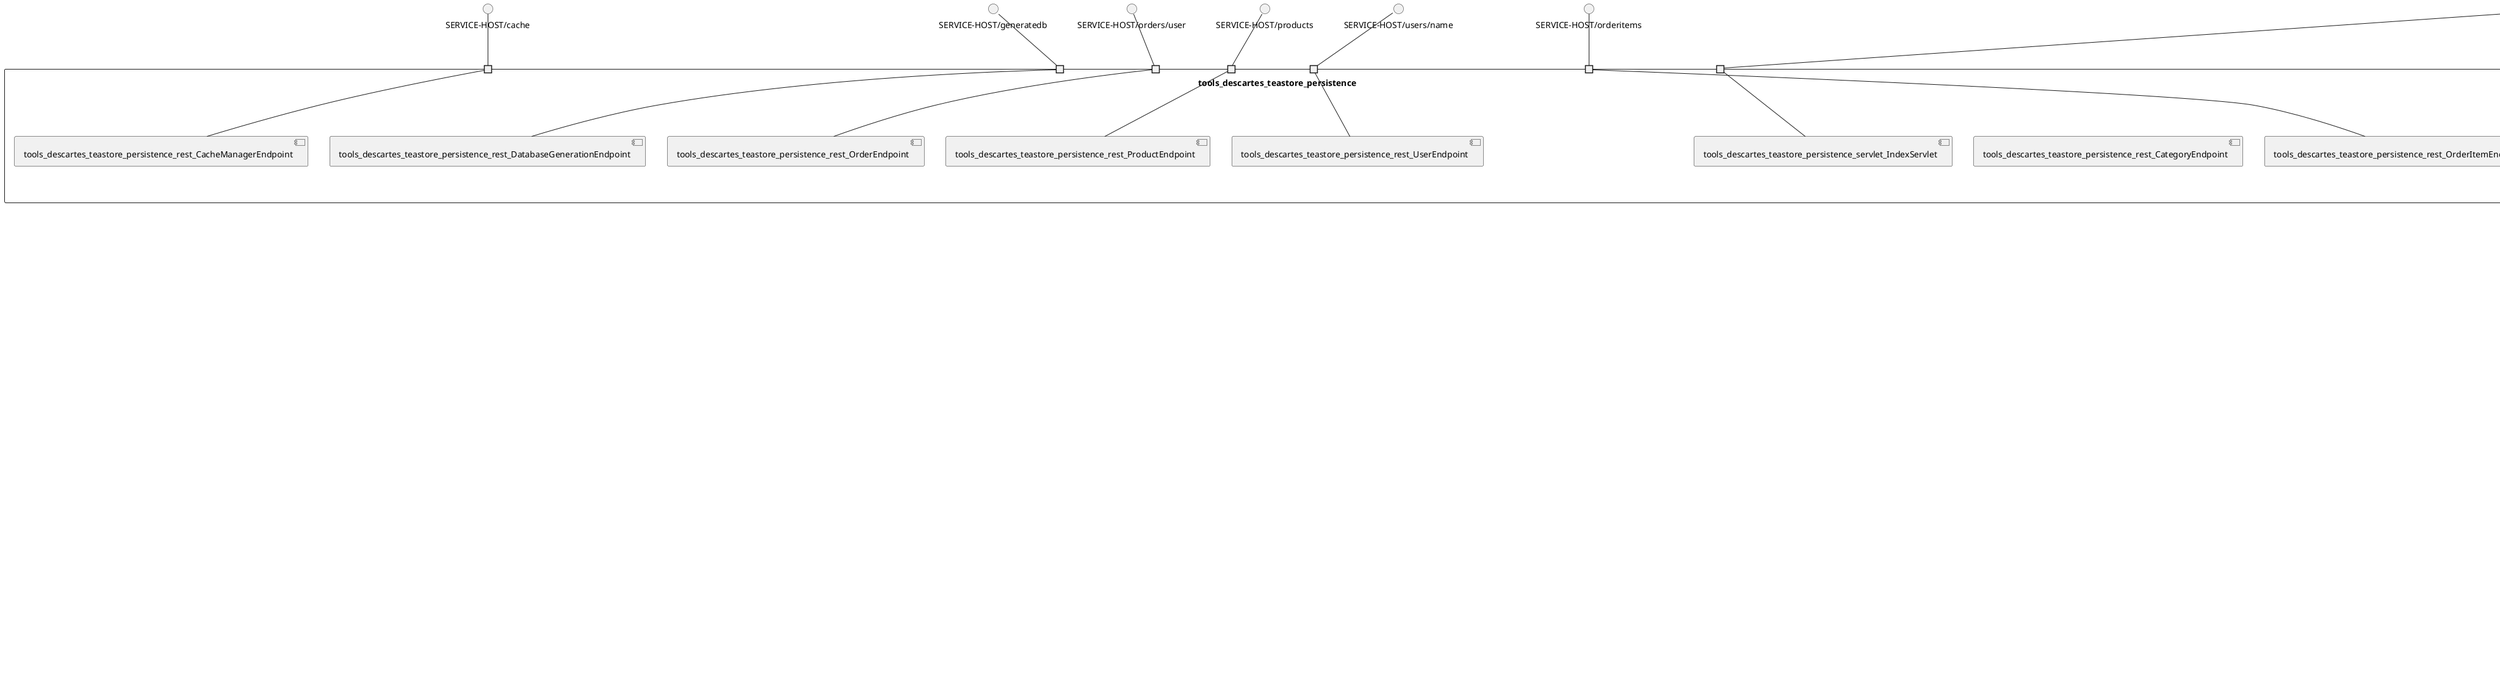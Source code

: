 @startuml
skinparam fixCircleLabelOverlapping true
skinparam componentStyle uml2
component "tools_descartes_teastore_auth\n\n\n\n\n\n" {
[tools_descartes_teastore_auth_rest_ReadyRest]
[tools_descartes_teastore_auth_rest_AuthCartRest]
[tools_descartes_teastore_auth_rest_AuthUserActionsRest]
[tools_descartes_teastore_auth_startup_AuthStartup]
portin " " as tools_descartes_teastore_auth_requires_SERVICE_HOST_ready_isready
portin " " as tools_descartes_teastore_auth_requires_SERVICE_HOST_useractions
portin " " as tools_descartes_teastore_auth_requires_SERVICE_HOST_cart
portout " " as tools_descartes_teastore_auth_provides_tools_descartes_teastore_registryclient_RegistryClient
portout " " as tools_descartes_teastore_auth_provides_tools_descartes_teastore_registryclient_loadbalancers_ServiceLoadBalancer
portout " " as tools_descartes_teastore_auth_provides_tools_descartes_teastore_registryclient_util_RESTClient
"tools_descartes_teastore_auth_requires_SERVICE_HOST_cart"--[tools_descartes_teastore_auth_rest_AuthCartRest]
"tools_descartes_teastore_auth_requires_SERVICE_HOST_useractions"--[tools_descartes_teastore_auth_rest_AuthUserActionsRest]
"tools_descartes_teastore_auth_requires_SERVICE_HOST_ready_isready"--[tools_descartes_teastore_auth_rest_ReadyRest]
[tools_descartes_teastore_auth_startup_AuthStartup].."tools_descartes_teastore_auth_provides_tools_descartes_teastore_registryclient_util_RESTClient"
[tools_descartes_teastore_auth_startup_AuthStartup].."tools_descartes_teastore_auth_provides_tools_descartes_teastore_registryclient_RegistryClient"
[tools_descartes_teastore_auth_startup_AuthStartup].."tools_descartes_teastore_auth_provides_tools_descartes_teastore_registryclient_loadbalancers_ServiceLoadBalancer"
}
interface "SERVICE-HOST/cart" as interface.SERVICE_HOST_cart
interface.SERVICE_HOST_cart--"tools_descartes_teastore_auth_requires_SERVICE_HOST_cart"
interface "SERVICE-HOST/ready/isready" as interface.SERVICE_HOST_ready_isready
interface.SERVICE_HOST_ready_isready--"tools_descartes_teastore_auth_requires_SERVICE_HOST_ready_isready"
interface "SERVICE-HOST/useractions" as interface.SERVICE_HOST_useractions
interface.SERVICE_HOST_useractions--"tools_descartes_teastore_auth_requires_SERVICE_HOST_useractions"
"tools_descartes_teastore_auth_provides_tools_descartes_teastore_registryclient_RegistryClient"..>[tools_descartes_teastore_registryclient_RegistryClient] : requires
"tools_descartes_teastore_auth_provides_tools_descartes_teastore_registryclient_loadbalancers_ServiceLoadBalancer"..>[tools_descartes_teastore_registryclient_loadbalancers_ServiceLoadBalancer] : requires
"tools_descartes_teastore_auth_provides_tools_descartes_teastore_registryclient_util_RESTClient"..>[tools_descartes_teastore_registryclient_util_RESTClient] : requires
component "tools_descartes_teastore_image\n\n\n\n\n\n" {
[tools_descartes_teastore_image_setup_ImageProviderStartup]
[tools_descartes_teastore_image_rest_ImageProviderEndpoint]
portin " " as tools_descartes_teastore_image_requires_SERVICE_HOST_image
portout " " as tools_descartes_teastore_image_provides_tools_descartes_teastore_registryclient_RegistryClient
portout " " as tools_descartes_teastore_image_provides_tools_descartes_teastore_registryclient_loadbalancers_ServiceLoadBalancer
"tools_descartes_teastore_image_requires_SERVICE_HOST_image"--[tools_descartes_teastore_image_rest_ImageProviderEndpoint]
[tools_descartes_teastore_image_setup_ImageProviderStartup].."tools_descartes_teastore_image_provides_tools_descartes_teastore_registryclient_loadbalancers_ServiceLoadBalancer"
[tools_descartes_teastore_image_setup_ImageProviderStartup].."tools_descartes_teastore_image_provides_tools_descartes_teastore_registryclient_RegistryClient"
}
interface "SERVICE-HOST/image" as interface.SERVICE_HOST_image
interface.SERVICE_HOST_image--"tools_descartes_teastore_image_requires_SERVICE_HOST_image"
"tools_descartes_teastore_image_provides_tools_descartes_teastore_registryclient_RegistryClient"..>[tools_descartes_teastore_registryclient_RegistryClient] : requires
"tools_descartes_teastore_image_provides_tools_descartes_teastore_registryclient_loadbalancers_ServiceLoadBalancer"..>[tools_descartes_teastore_registryclient_loadbalancers_ServiceLoadBalancer] : requires
component "tools_descartes_teastore_kieker_rabbitmq\n\n\n\n\n\n" {
[tools_descartes_teastore_kieker_rabbitmq_Reset]
[tools_descartes_teastore_kieker_rabbitmq_DisplayLogs]
[tools_descartes_teastore_kieker_rabbitmq_IndexServlet]
portin " " as tools_descartes_teastore_kieker_rabbitmq_requires_SERVICE_HOST_displaylogs_GET_
portin " " as tools_descartes_teastore_kieker_rabbitmq_requires_SERVICE_HOST_index_GET_2
portin " " as tools_descartes_teastore_kieker_rabbitmq_requires_SERVICE_HOST_reset_GET_
"tools_descartes_teastore_kieker_rabbitmq_requires_SERVICE_HOST_reset_GET_"--[tools_descartes_teastore_kieker_rabbitmq_Reset]
"tools_descartes_teastore_kieker_rabbitmq_requires_SERVICE_HOST_index_GET_2"--[tools_descartes_teastore_kieker_rabbitmq_IndexServlet]
"tools_descartes_teastore_kieker_rabbitmq_requires_SERVICE_HOST_displaylogs_GET_"--[tools_descartes_teastore_kieker_rabbitmq_DisplayLogs]
}
interface "SERVICE-HOST/displaylogs[GET]" as interface.SERVICE_HOST_displaylogs_GET_
interface.SERVICE_HOST_displaylogs_GET_--"tools_descartes_teastore_kieker_rabbitmq_requires_SERVICE_HOST_displaylogs_GET_"
interface "SERVICE-HOST/index[GET]$2" as interface.SERVICE_HOST_index_GET_2
interface.SERVICE_HOST_index_GET_2--"tools_descartes_teastore_kieker_rabbitmq_requires_SERVICE_HOST_index_GET_2"
interface "SERVICE-HOST/reset[GET]" as interface.SERVICE_HOST_reset_GET_
interface.SERVICE_HOST_reset_GET_--"tools_descartes_teastore_kieker_rabbitmq_requires_SERVICE_HOST_reset_GET_"
component "tools_descartes_teastore_persistence\n\n\n\n\n\n" {
[tools_descartes_teastore_persistence_rest_CategoryEndpoint]
[tools_descartes_teastore_persistence_rest_OrderItemEndpoint]
[tools_descartes_teastore_persistence_rest_OrderEndpoint]
[tools_descartes_teastore_persistence_servlet_IndexServlet]
[tools_descartes_teastore_persistence_rest_CacheManagerEndpoint]
[tools_descartes_teastore_persistence_rest_UserEndpoint]
[tools_descartes_teastore_persistence_rest_ProductEndpoint]
[tools_descartes_teastore_persistence_rest_DatabaseGenerationEndpoint]
portin " " as tools_descartes_teastore_persistence_requires_SERVICE_HOST_cache
portin " " as tools_descartes_teastore_persistence_requires_SERVICE_HOST_users_name
portin " " as tools_descartes_teastore_persistence_requires_SERVICE_HOST_products
portin " " as tools_descartes_teastore_persistence_requires_SERVICE_HOST_generatedb
portin " " as tools_descartes_teastore_persistence_requires_SERVICE_HOST_index_GET_POST_
portin " " as tools_descartes_teastore_persistence_requires_SERVICE_HOST_orders_user
portin " " as tools_descartes_teastore_persistence_requires_SERVICE_HOST_orderitems
"tools_descartes_teastore_persistence_requires_SERVICE_HOST_users_name"--[tools_descartes_teastore_persistence_rest_UserEndpoint]
"tools_descartes_teastore_persistence_requires_SERVICE_HOST_cache"--[tools_descartes_teastore_persistence_rest_CacheManagerEndpoint]
"tools_descartes_teastore_persistence_requires_SERVICE_HOST_index_GET_POST_"--[tools_descartes_teastore_persistence_servlet_IndexServlet]
"tools_descartes_teastore_persistence_requires_SERVICE_HOST_orderitems"--[tools_descartes_teastore_persistence_rest_OrderItemEndpoint]
"tools_descartes_teastore_persistence_requires_SERVICE_HOST_orders_user"--[tools_descartes_teastore_persistence_rest_OrderEndpoint]
"tools_descartes_teastore_persistence_requires_SERVICE_HOST_products"--[tools_descartes_teastore_persistence_rest_ProductEndpoint]
"tools_descartes_teastore_persistence_requires_SERVICE_HOST_generatedb"--[tools_descartes_teastore_persistence_rest_DatabaseGenerationEndpoint]
}
interface "SERVICE-HOST/cache" as interface.SERVICE_HOST_cache
interface.SERVICE_HOST_cache--"tools_descartes_teastore_persistence_requires_SERVICE_HOST_cache"
interface "SERVICE-HOST/generatedb" as interface.SERVICE_HOST_generatedb
interface.SERVICE_HOST_generatedb--"tools_descartes_teastore_persistence_requires_SERVICE_HOST_generatedb"
interface "SERVICE-HOST/index[GET,POST]" as interface.SERVICE_HOST_index_GET_POST_
interface.SERVICE_HOST_index_GET_POST_--"tools_descartes_teastore_persistence_requires_SERVICE_HOST_index_GET_POST_"
interface "SERVICE-HOST/orderitems" as interface.SERVICE_HOST_orderitems
interface.SERVICE_HOST_orderitems--"tools_descartes_teastore_persistence_requires_SERVICE_HOST_orderitems"
interface "SERVICE-HOST/orders/user" as interface.SERVICE_HOST_orders_user
interface.SERVICE_HOST_orders_user--"tools_descartes_teastore_persistence_requires_SERVICE_HOST_orders_user"
interface "SERVICE-HOST/products" as interface.SERVICE_HOST_products
interface.SERVICE_HOST_products--"tools_descartes_teastore_persistence_requires_SERVICE_HOST_products"
interface "SERVICE-HOST/users/name" as interface.SERVICE_HOST_users_name
interface.SERVICE_HOST_users_name--"tools_descartes_teastore_persistence_requires_SERVICE_HOST_users_name"
component "tools_descartes_teastore_recommender\n\n\n\n\n\n" {
[tools_descartes_teastore_recommender_rest_RecommendSingleEndpoint]
[tools_descartes_teastore_recommender_rest_TrainEndpoint]
[tools_descartes_teastore_recommender_rest_RecommendEndpoint]
[tools_descartes_teastore_recommender_servlet_IndexServlet]
[tools_descartes_teastore_recommender_servlet_RecommenderStartup]
portin " " as tools_descartes_teastore_recommender_requires_SERVICE_HOST_index_GET_POST_
portin " " as tools_descartes_teastore_recommender_requires_SERVICE_HOST_train
portin " " as tools_descartes_teastore_recommender_requires_SERVICE_HOST_recommend
portin " " as tools_descartes_teastore_recommender_requires_SERVICE_HOST_recommendsingle
portout " " as tools_descartes_teastore_recommender_provides_tools_descartes_teastore_registryclient_loadbalancers_ServiceLoadBalancer
portout " " as tools_descartes_teastore_recommender_provides_tools_descartes_teastore_registryclient_RegistryClient
portout " " as tools_descartes_teastore_recommender_provides_tools_descartes_teastore_recommender_servlet_TrainingSynchronizer
portout " " as tools_descartes_teastore_recommender_provides_tools_descartes_teastore_registryclient_util_RESTClient
"tools_descartes_teastore_recommender_requires_SERVICE_HOST_recommend"--[tools_descartes_teastore_recommender_rest_RecommendEndpoint]
"tools_descartes_teastore_recommender_requires_SERVICE_HOST_recommendsingle"--[tools_descartes_teastore_recommender_rest_RecommendSingleEndpoint]
"tools_descartes_teastore_recommender_requires_SERVICE_HOST_train"--[tools_descartes_teastore_recommender_rest_TrainEndpoint]
"tools_descartes_teastore_recommender_requires_SERVICE_HOST_index_GET_POST_"--[tools_descartes_teastore_recommender_servlet_IndexServlet]
[tools_descartes_teastore_recommender_servlet_RecommenderStartup].."tools_descartes_teastore_recommender_provides_tools_descartes_teastore_registryclient_util_RESTClient"
[tools_descartes_teastore_recommender_servlet_RecommenderStartup].."tools_descartes_teastore_recommender_provides_tools_descartes_teastore_recommender_servlet_TrainingSynchronizer"
[tools_descartes_teastore_recommender_servlet_RecommenderStartup].."tools_descartes_teastore_recommender_provides_tools_descartes_teastore_registryclient_loadbalancers_ServiceLoadBalancer"
[tools_descartes_teastore_recommender_servlet_RecommenderStartup].."tools_descartes_teastore_recommender_provides_tools_descartes_teastore_registryclient_RegistryClient"
}
interface "SERVICE-HOST/index[GET,POST]" as interface.SERVICE_HOST_index_GET_POST_
interface.SERVICE_HOST_index_GET_POST_--"tools_descartes_teastore_recommender_requires_SERVICE_HOST_index_GET_POST_"
interface "SERVICE-HOST/recommend" as interface.SERVICE_HOST_recommend
interface.SERVICE_HOST_recommend--"tools_descartes_teastore_recommender_requires_SERVICE_HOST_recommend"
interface "SERVICE-HOST/recommendsingle" as interface.SERVICE_HOST_recommendsingle
interface.SERVICE_HOST_recommendsingle--"tools_descartes_teastore_recommender_requires_SERVICE_HOST_recommendsingle"
interface "SERVICE-HOST/train" as interface.SERVICE_HOST_train
interface.SERVICE_HOST_train--"tools_descartes_teastore_recommender_requires_SERVICE_HOST_train"
"tools_descartes_teastore_recommender_provides_tools_descartes_teastore_recommender_servlet_TrainingSynchronizer"..>[tools_descartes_teastore_recommender_servlet_TrainingSynchronizer] : requires
"tools_descartes_teastore_recommender_provides_tools_descartes_teastore_registryclient_RegistryClient"..>[tools_descartes_teastore_registryclient_RegistryClient] : requires
"tools_descartes_teastore_recommender_provides_tools_descartes_teastore_registryclient_loadbalancers_ServiceLoadBalancer"..>[tools_descartes_teastore_registryclient_loadbalancers_ServiceLoadBalancer] : requires
"tools_descartes_teastore_recommender_provides_tools_descartes_teastore_registryclient_util_RESTClient"..>[tools_descartes_teastore_registryclient_util_RESTClient] : requires
component "tools_descartes_teastore_registry\n\n\n\n\n\n" {
[tools_descartes_teastore_registry_servlet_IndexServlet]
[tools_descartes_teastore_registry_rest_RegistryREST]
[tools_descartes_teastore_registry_rest_RegistryStartup]
portin " " as tools_descartes_teastore_registry_requires_SERVICE_HOST_index_GET_POST_
portin " " as tools_descartes_teastore_registry_requires_SERVICE_HOST_services
portout " " as tools_descartes_teastore_registry_provides_tools_descartes_teastore_registry_rest_Registry
"tools_descartes_teastore_registry_requires_SERVICE_HOST_services"--[tools_descartes_teastore_registry_rest_RegistryREST]
"tools_descartes_teastore_registry_requires_SERVICE_HOST_index_GET_POST_"--[tools_descartes_teastore_registry_servlet_IndexServlet]
[tools_descartes_teastore_registry_rest_RegistryStartup].."tools_descartes_teastore_registry_provides_tools_descartes_teastore_registry_rest_Registry"
}
interface "SERVICE-HOST/index[GET,POST]" as interface.SERVICE_HOST_index_GET_POST_
interface.SERVICE_HOST_index_GET_POST_--"tools_descartes_teastore_registry_requires_SERVICE_HOST_index_GET_POST_"
interface "SERVICE-HOST/services" as interface.SERVICE_HOST_services
interface.SERVICE_HOST_services--"tools_descartes_teastore_registry_requires_SERVICE_HOST_services"
"tools_descartes_teastore_registry_provides_tools_descartes_teastore_registry_rest_Registry"..>[tools_descartes_teastore_registry_rest_Registry] : requires
component "tools_descartes_teastore_webui\n\n\n\n\n\n" {
[tools_descartes_teastore_webui_servlet_DataBaseServlet]
[tools_descartes_teastore_webui_servlet_ErrorServlet]
[tools_descartes_teastore_webui_servlet_DataBaseActionServlet]
[tools_descartes_teastore_webui_servlet_StatusServlet]
[tools_descartes_teastore_webui_servlet_CartActionServlet]
[tools_descartes_teastore_webui_servlet_CategoryServlet]
[tools_descartes_teastore_webui_servlet_ProfileServlet]
[tools_descartes_teastore_webui_servlet_AboutUsServlet]
[tools_descartes_teastore_webui_servlet_LoginActionServlet]
[tools_descartes_teastore_webui_servlet_OrderServlet]
[tools_descartes_teastore_webui_servlet_LoginServlet]
[tools_descartes_teastore_webui_servlet_IndexServlet]
[tools_descartes_teastore_webui_servlet_ProductServlet]
[tools_descartes_teastore_webui_servlet_CartServlet]
[tools_descartes_teastore_webui_startup_WebuiStartup]
[tools_descartes_teastore_webui_rest_ReadyRest]
portin " " as tools_descartes_teastore_webui_requires_SERVICE_HOST_index_GET_
portin " " as tools_descartes_teastore_webui_requires_SERVICE_HOST_database_GET_
portin " " as tools_descartes_teastore_webui_requires_SERVICE_HOST_cartAction_GET_
portin " " as tools_descartes_teastore_webui_requires_SERVICE_HOST_about_GET_
portin " " as tools_descartes_teastore_webui_requires_SERVICE_HOST_status_GET_
portin " " as tools_descartes_teastore_webui_requires_SERVICE_HOST_dataBaseAction_GET_
portin " " as tools_descartes_teastore_webui_requires_SERVICE_HOST_order_GET_POST_
portin " " as tools_descartes_teastore_webui_requires_SERVICE_HOST_login_GET_
portin " " as tools_descartes_teastore_webui_requires_SERVICE_HOST_product_GET_
portin " " as tools_descartes_teastore_webui_requires_SERVICE_HOST_ready_isready_2
portin " " as tools_descartes_teastore_webui_requires_SERVICE_HOST_category_GET_POST_
portin " " as tools_descartes_teastore_webui_requires_SERVICE_HOST_profile_GET_
portin " " as tools_descartes_teastore_webui_requires_SERVICE_HOST_cart_GET_
portin " " as tools_descartes_teastore_webui_requires_SERVICE_HOST_loginAction_GET_POST_
portin " " as tools_descartes_teastore_webui_requires_SERVICE_HOST_error_GET_
portout " " as tools_descartes_teastore_webui_provides_tools_descartes_teastore_registryclient_RegistryClient
portout " " as tools_descartes_teastore_webui_provides_tools_descartes_teastore_registryclient_loadbalancers_ServiceLoadBalancer
"tools_descartes_teastore_webui_requires_SERVICE_HOST_cart_GET_"--[tools_descartes_teastore_webui_servlet_CartServlet]
"tools_descartes_teastore_webui_requires_SERVICE_HOST_about_GET_"--[tools_descartes_teastore_webui_servlet_AboutUsServlet]
"tools_descartes_teastore_webui_requires_SERVICE_HOST_dataBaseAction_GET_"--[tools_descartes_teastore_webui_servlet_DataBaseActionServlet]
"tools_descartes_teastore_webui_requires_SERVICE_HOST_database_GET_"--[tools_descartes_teastore_webui_servlet_DataBaseServlet]
"tools_descartes_teastore_webui_requires_SERVICE_HOST_category_GET_POST_"--[tools_descartes_teastore_webui_servlet_CategoryServlet]
"tools_descartes_teastore_webui_requires_SERVICE_HOST_index_GET_"--[tools_descartes_teastore_webui_servlet_IndexServlet]
"tools_descartes_teastore_webui_requires_SERVICE_HOST_ready_isready_2"--[tools_descartes_teastore_webui_rest_ReadyRest]
"tools_descartes_teastore_webui_requires_SERVICE_HOST_login_GET_"--[tools_descartes_teastore_webui_servlet_LoginServlet]
"tools_descartes_teastore_webui_requires_SERVICE_HOST_loginAction_GET_POST_"--[tools_descartes_teastore_webui_servlet_LoginActionServlet]
"tools_descartes_teastore_webui_requires_SERVICE_HOST_profile_GET_"--[tools_descartes_teastore_webui_servlet_ProfileServlet]
"tools_descartes_teastore_webui_requires_SERVICE_HOST_error_GET_"--[tools_descartes_teastore_webui_servlet_ErrorServlet]
"tools_descartes_teastore_webui_requires_SERVICE_HOST_order_GET_POST_"--[tools_descartes_teastore_webui_servlet_OrderServlet]
"tools_descartes_teastore_webui_requires_SERVICE_HOST_product_GET_"--[tools_descartes_teastore_webui_servlet_ProductServlet]
"tools_descartes_teastore_webui_requires_SERVICE_HOST_status_GET_"--[tools_descartes_teastore_webui_servlet_StatusServlet]
"tools_descartes_teastore_webui_requires_SERVICE_HOST_cartAction_GET_"--[tools_descartes_teastore_webui_servlet_CartActionServlet]
[tools_descartes_teastore_webui_startup_WebuiStartup].."tools_descartes_teastore_webui_provides_tools_descartes_teastore_registryclient_RegistryClient"
[tools_descartes_teastore_webui_startup_WebuiStartup].."tools_descartes_teastore_webui_provides_tools_descartes_teastore_registryclient_loadbalancers_ServiceLoadBalancer"
}
interface "SERVICE-HOST/about[GET]" as interface.SERVICE_HOST_about_GET_
interface.SERVICE_HOST_about_GET_--"tools_descartes_teastore_webui_requires_SERVICE_HOST_about_GET_"
interface "SERVICE-HOST/cartAction[GET]" as interface.SERVICE_HOST_cartAction_GET_
interface.SERVICE_HOST_cartAction_GET_--"tools_descartes_teastore_webui_requires_SERVICE_HOST_cartAction_GET_"
interface "SERVICE-HOST/cart[GET]" as interface.SERVICE_HOST_cart_GET_
interface.SERVICE_HOST_cart_GET_--"tools_descartes_teastore_webui_requires_SERVICE_HOST_cart_GET_"
interface "SERVICE-HOST/category[GET,POST]" as interface.SERVICE_HOST_category_GET_POST_
interface.SERVICE_HOST_category_GET_POST_--"tools_descartes_teastore_webui_requires_SERVICE_HOST_category_GET_POST_"
interface "SERVICE-HOST/dataBaseAction[GET]" as interface.SERVICE_HOST_dataBaseAction_GET_
interface.SERVICE_HOST_dataBaseAction_GET_--"tools_descartes_teastore_webui_requires_SERVICE_HOST_dataBaseAction_GET_"
interface "SERVICE-HOST/database[GET]" as interface.SERVICE_HOST_database_GET_
interface.SERVICE_HOST_database_GET_--"tools_descartes_teastore_webui_requires_SERVICE_HOST_database_GET_"
interface "SERVICE-HOST/error[GET]" as interface.SERVICE_HOST_error_GET_
interface.SERVICE_HOST_error_GET_--"tools_descartes_teastore_webui_requires_SERVICE_HOST_error_GET_"
interface "SERVICE-HOST/index[GET]" as interface.SERVICE_HOST_index_GET_
interface.SERVICE_HOST_index_GET_--"tools_descartes_teastore_webui_requires_SERVICE_HOST_index_GET_"
interface "SERVICE-HOST/loginAction[GET,POST]" as interface.SERVICE_HOST_loginAction_GET_POST_
interface.SERVICE_HOST_loginAction_GET_POST_--"tools_descartes_teastore_webui_requires_SERVICE_HOST_loginAction_GET_POST_"
interface "SERVICE-HOST/login[GET]" as interface.SERVICE_HOST_login_GET_
interface.SERVICE_HOST_login_GET_--"tools_descartes_teastore_webui_requires_SERVICE_HOST_login_GET_"
interface "SERVICE-HOST/order[GET,POST]" as interface.SERVICE_HOST_order_GET_POST_
interface.SERVICE_HOST_order_GET_POST_--"tools_descartes_teastore_webui_requires_SERVICE_HOST_order_GET_POST_"
interface "SERVICE-HOST/product[GET]" as interface.SERVICE_HOST_product_GET_
interface.SERVICE_HOST_product_GET_--"tools_descartes_teastore_webui_requires_SERVICE_HOST_product_GET_"
interface "SERVICE-HOST/profile[GET]" as interface.SERVICE_HOST_profile_GET_
interface.SERVICE_HOST_profile_GET_--"tools_descartes_teastore_webui_requires_SERVICE_HOST_profile_GET_"
interface "SERVICE-HOST/ready/isready$2" as interface.SERVICE_HOST_ready_isready_2
interface.SERVICE_HOST_ready_isready_2--"tools_descartes_teastore_webui_requires_SERVICE_HOST_ready_isready_2"
interface "SERVICE-HOST/status[GET]" as interface.SERVICE_HOST_status_GET_
interface.SERVICE_HOST_status_GET_--"tools_descartes_teastore_webui_requires_SERVICE_HOST_status_GET_"
"tools_descartes_teastore_webui_provides_tools_descartes_teastore_registryclient_RegistryClient"..>[tools_descartes_teastore_registryclient_RegistryClient] : requires
"tools_descartes_teastore_webui_provides_tools_descartes_teastore_registryclient_loadbalancers_ServiceLoadBalancer"..>[tools_descartes_teastore_registryclient_loadbalancers_ServiceLoadBalancer] : requires
[tools_descartes_teastore_recommender_servlet_TrainingSynchronizer]..>[tools_descartes_teastore_recommender_servlet_TrainingSynchronizer] : requires
[tools_descartes_teastore_registry_rest_Registry]..>[tools_descartes_teastore_registry_rest_Registry] : requires
interface "SERVICE-HOST/services" as interface.SERVICE_HOST_services
[tools_descartes_teastore_registryclient_RegistryClient]..>interface.SERVICE_HOST_services : requires
[tools_descartes_teastore_registryclient_RegistryClient]..>[tools_descartes_teastore_registryclient_RegistryClient] : requires

@enduml
